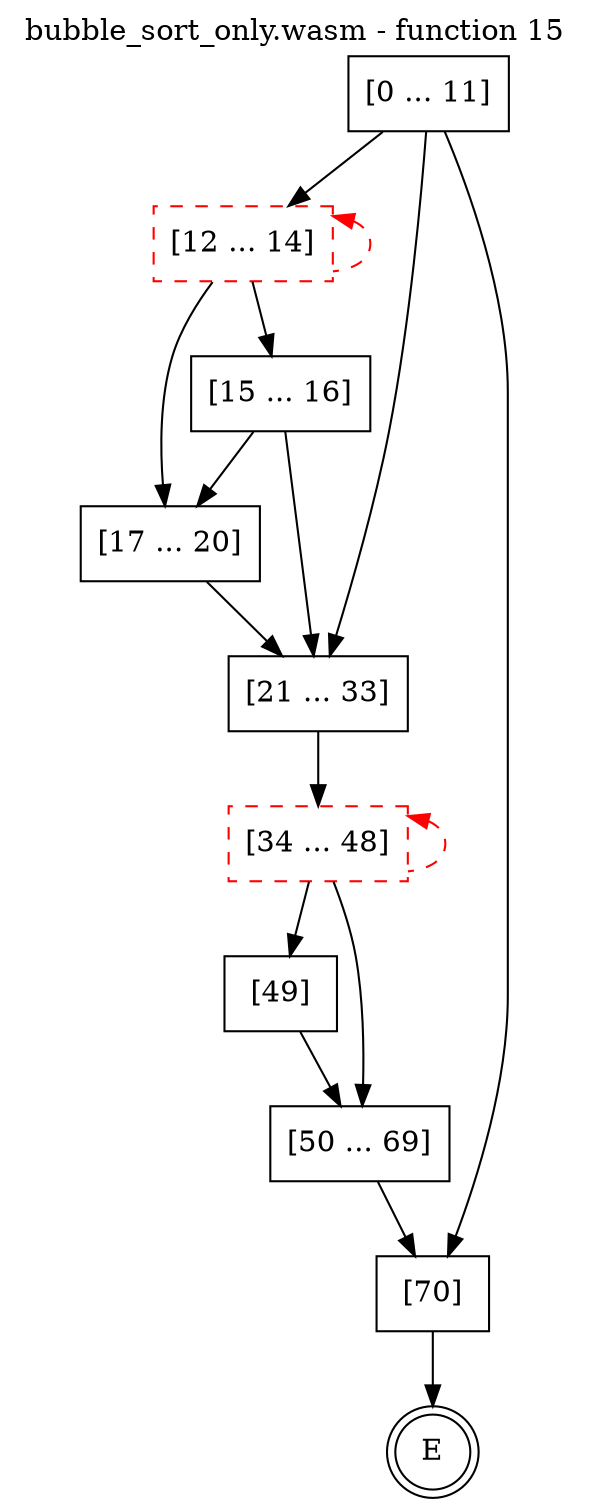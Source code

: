 digraph finite_state_machine {
    label = "bubble_sort_only.wasm - function 15"
    labelloc =  t
    labelfontsize = 16
    labelfontcolor = black
    labelfontname = "Helvetica"
    node [shape = doublecircle]; E ;
    node [shape = box];
    node [shape=box, color=black, style=solid] 0[label="[0 ... 11]"]
    node [shape=box, color=red, style=dashed] 12[label="[12 ... 14]"]
    node [shape=box, color=black, style=solid] 15[label="[15 ... 16]"]
    node [shape=box, color=black, style=solid] 17[label="[17 ... 20]"]
    node [shape=box, color=black, style=solid] 21[label="[21 ... 33]"]
    node [shape=box, color=red, style=dashed] 34[label="[34 ... 48]"]
    node [shape=box, color=black, style=solid] 49[label="[49]"]
    node [shape=box, color=black, style=solid] 50[label="[50 ... 69]"]
    node [shape=box, color=black, style=solid] 70[label="[70]"]
    0 -> 12;
    0 -> 21;
    0 -> 70;
    12 -> 15;
    12 -> 17;
    12 -> 12[style="dashed" color="red" dir=back];
    15 -> 17;
    15 -> 21;
    17 -> 21;
    21 -> 34;
    34 -> 49;
    34 -> 50;
    34 -> 34[style="dashed" color="red" dir=back];
    49 -> 50;
    50 -> 70;
    70 -> E;
}
